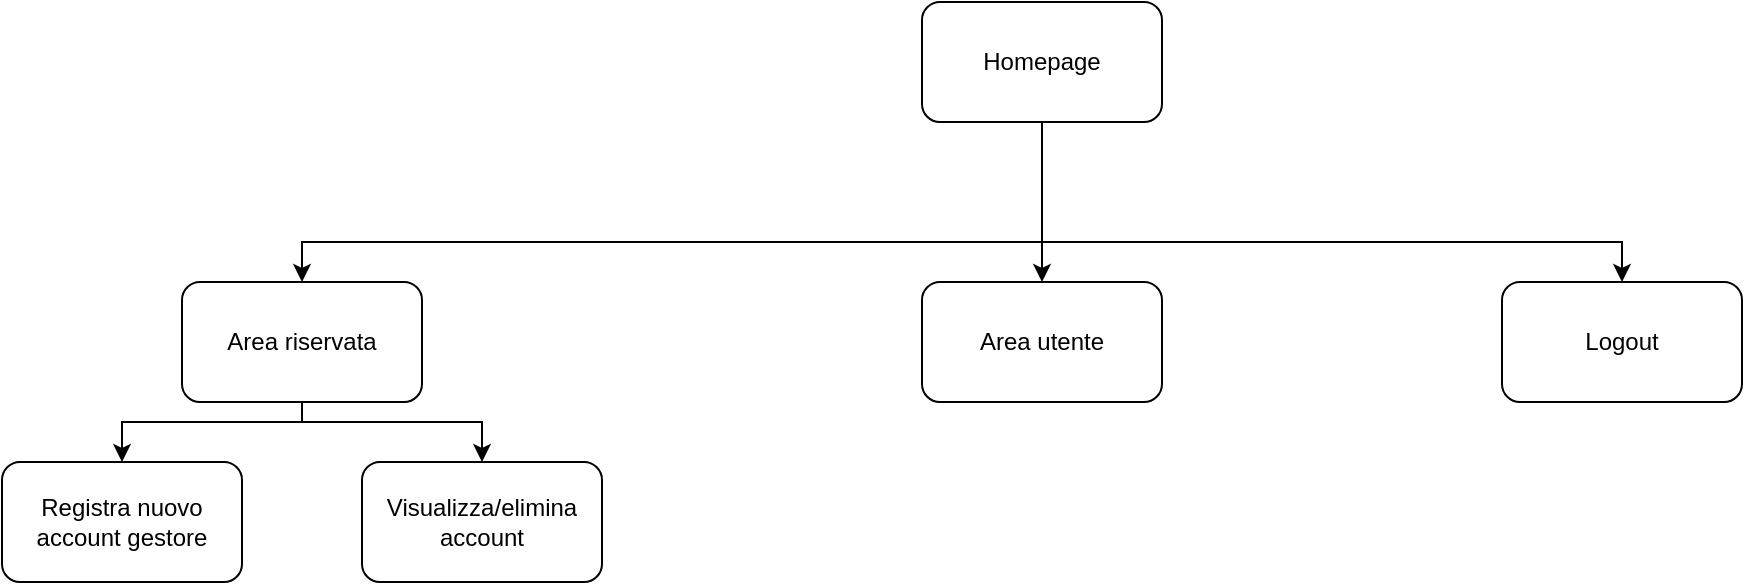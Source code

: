 <mxfile version="23.1.1" type="device">
  <diagram name="Pagina-1" id="aLQLLiEvPii1uE9CAx7j">
    <mxGraphModel dx="956" dy="524" grid="1" gridSize="10" guides="1" tooltips="1" connect="1" arrows="1" fold="1" page="1" pageScale="1" pageWidth="850" pageHeight="1100" math="0" shadow="0">
      <root>
        <mxCell id="0" />
        <mxCell id="1" parent="0" />
        <mxCell id="UrCwP_FiAVZmPNhVyC82-1" value="" style="edgeStyle=orthogonalEdgeStyle;rounded=0;orthogonalLoop=1;jettySize=auto;html=1;" edge="1" parent="1" source="UrCwP_FiAVZmPNhVyC82-4" target="UrCwP_FiAVZmPNhVyC82-6">
          <mxGeometry relative="1" as="geometry">
            <Array as="points">
              <mxPoint x="550" y="140" />
              <mxPoint x="550" y="140" />
            </Array>
          </mxGeometry>
        </mxCell>
        <mxCell id="UrCwP_FiAVZmPNhVyC82-2" style="edgeStyle=orthogonalEdgeStyle;rounded=0;orthogonalLoop=1;jettySize=auto;html=1;" edge="1" parent="1" target="UrCwP_FiAVZmPNhVyC82-5">
          <mxGeometry relative="1" as="geometry">
            <mxPoint x="550" y="120" as="sourcePoint" />
            <Array as="points">
              <mxPoint x="370" y="120" />
              <mxPoint x="180" y="120" />
            </Array>
          </mxGeometry>
        </mxCell>
        <mxCell id="UrCwP_FiAVZmPNhVyC82-3" style="edgeStyle=orthogonalEdgeStyle;rounded=0;orthogonalLoop=1;jettySize=auto;html=1;exitX=0.5;exitY=1;exitDx=0;exitDy=0;entryX=0.5;entryY=0;entryDx=0;entryDy=0;" edge="1" parent="1" source="UrCwP_FiAVZmPNhVyC82-4" target="UrCwP_FiAVZmPNhVyC82-7">
          <mxGeometry relative="1" as="geometry">
            <Array as="points">
              <mxPoint x="550" y="120" />
              <mxPoint x="840" y="120" />
            </Array>
          </mxGeometry>
        </mxCell>
        <mxCell id="UrCwP_FiAVZmPNhVyC82-4" value="Homepage" style="rounded=1;whiteSpace=wrap;html=1;" vertex="1" parent="1">
          <mxGeometry x="490" width="120" height="60" as="geometry" />
        </mxCell>
        <mxCell id="UrCwP_FiAVZmPNhVyC82-10" style="edgeStyle=orthogonalEdgeStyle;rounded=0;orthogonalLoop=1;jettySize=auto;html=1;exitX=0.5;exitY=1;exitDx=0;exitDy=0;entryX=0.5;entryY=0;entryDx=0;entryDy=0;" edge="1" parent="1" source="UrCwP_FiAVZmPNhVyC82-5" target="UrCwP_FiAVZmPNhVyC82-9">
          <mxGeometry relative="1" as="geometry">
            <Array as="points">
              <mxPoint x="180" y="210" />
              <mxPoint x="90" y="210" />
            </Array>
          </mxGeometry>
        </mxCell>
        <mxCell id="UrCwP_FiAVZmPNhVyC82-11" style="edgeStyle=orthogonalEdgeStyle;rounded=0;orthogonalLoop=1;jettySize=auto;html=1;exitX=0.5;exitY=1;exitDx=0;exitDy=0;" edge="1" parent="1" source="UrCwP_FiAVZmPNhVyC82-5" target="UrCwP_FiAVZmPNhVyC82-8">
          <mxGeometry relative="1" as="geometry">
            <Array as="points">
              <mxPoint x="180" y="210" />
              <mxPoint x="270" y="210" />
            </Array>
          </mxGeometry>
        </mxCell>
        <mxCell id="UrCwP_FiAVZmPNhVyC82-5" value="Area riservata" style="rounded=1;whiteSpace=wrap;html=1;" vertex="1" parent="1">
          <mxGeometry x="120" y="140" width="120" height="60" as="geometry" />
        </mxCell>
        <mxCell id="UrCwP_FiAVZmPNhVyC82-6" value="Area utente" style="rounded=1;whiteSpace=wrap;html=1;" vertex="1" parent="1">
          <mxGeometry x="490" y="140" width="120" height="60" as="geometry" />
        </mxCell>
        <mxCell id="UrCwP_FiAVZmPNhVyC82-7" value="Logout" style="rounded=1;whiteSpace=wrap;html=1;" vertex="1" parent="1">
          <mxGeometry x="780" y="140" width="120" height="60" as="geometry" />
        </mxCell>
        <mxCell id="UrCwP_FiAVZmPNhVyC82-8" value="Visualizza/elimina account" style="rounded=1;whiteSpace=wrap;html=1;" vertex="1" parent="1">
          <mxGeometry x="210" y="230" width="120" height="60" as="geometry" />
        </mxCell>
        <mxCell id="UrCwP_FiAVZmPNhVyC82-9" value="Registra nuovo account gestore" style="rounded=1;whiteSpace=wrap;html=1;" vertex="1" parent="1">
          <mxGeometry x="30" y="230" width="120" height="60" as="geometry" />
        </mxCell>
      </root>
    </mxGraphModel>
  </diagram>
</mxfile>
